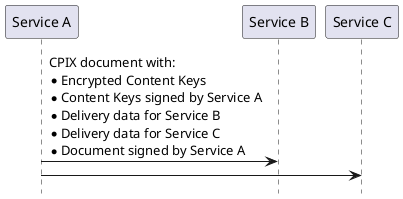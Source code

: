 @startuml
hide footbox

participant "Service A" as A
participant "Service B" as B
participant "Service C" as C

A->B: CPIX document with:\n\
* Encrypted Content Keys\n\
* Content Keys signed by Service A\n\
* Delivery data for Service B\n\
* Delivery data for Service C\n\
* Document signed by Service A

A->C:

@enduml
